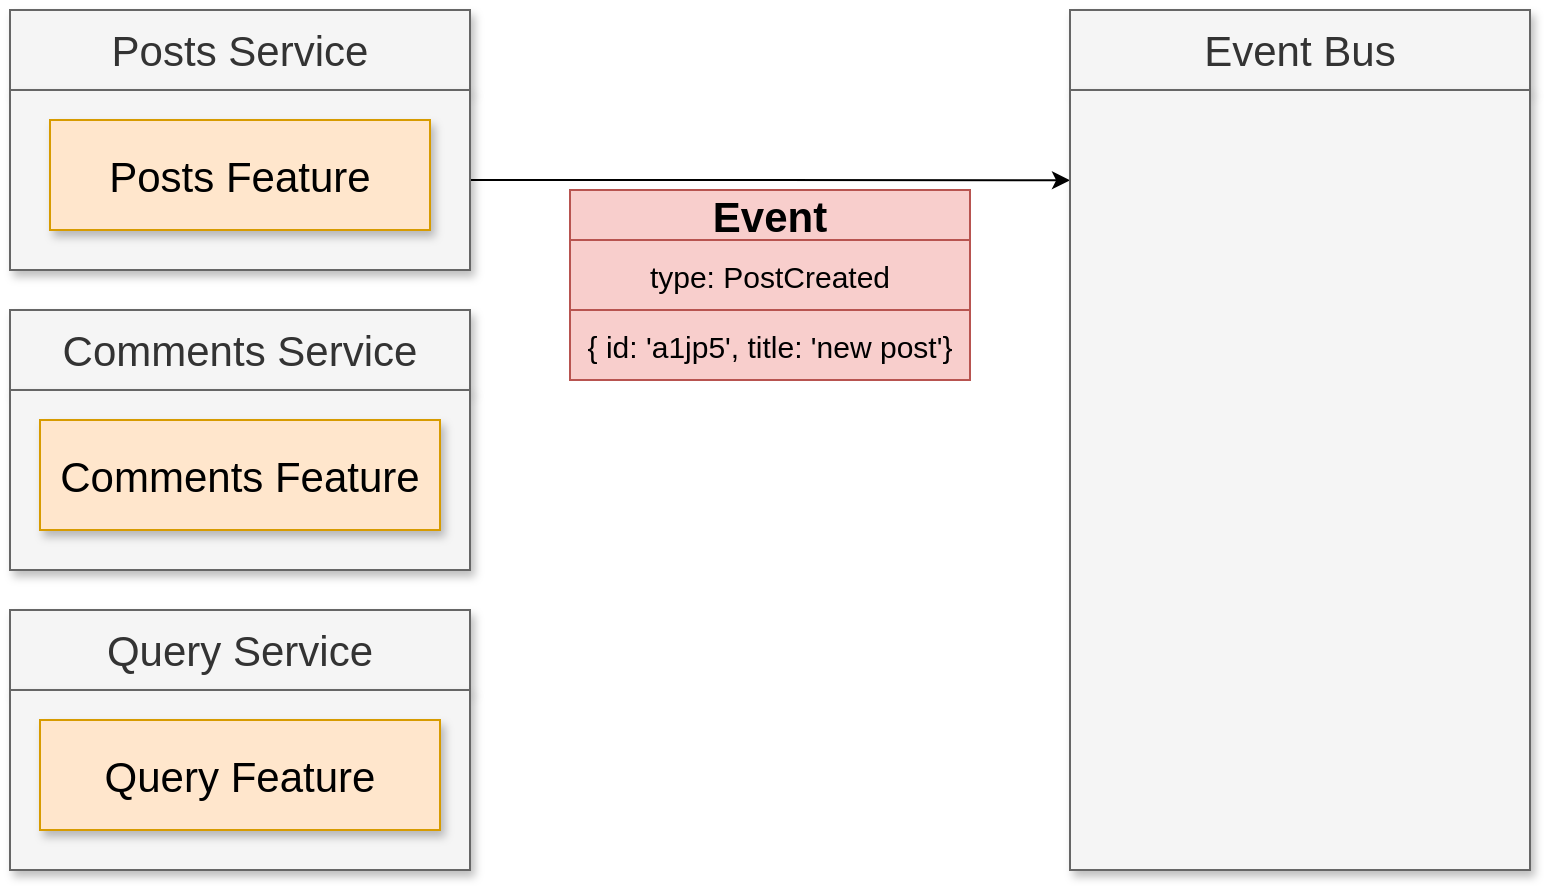 <mxfile version="12.8.8" type="github" pages="7">
  <diagram id="Exqp0YedXQySDimMVRkW" name="01 - bus">
    <mxGraphModel dx="884" dy="435" grid="1" gridSize="10" guides="1" tooltips="1" connect="1" arrows="1" fold="1" page="1" pageScale="1" pageWidth="1920" pageHeight="1200" math="0" shadow="0">
      <root>
        <mxCell id="0" />
        <mxCell id="1" parent="0" />
        <mxCell id="acZy5QHNFKeMpnjxh3l6-1" value="Posts Service" style="rounded=0;whiteSpace=wrap;html=1;shadow=1;fontSize=21;align=center;fillColor=#f5f5f5;strokeColor=#666666;fontColor=#333333;fontStyle=0" parent="1" vertex="1">
          <mxGeometry x="630" y="180" width="230" height="40" as="geometry" />
        </mxCell>
        <mxCell id="acZy5QHNFKeMpnjxh3l6-20" style="edgeStyle=orthogonalEdgeStyle;rounded=0;orthogonalLoop=1;jettySize=auto;html=1;exitX=1;exitY=0.5;exitDx=0;exitDy=0;" parent="1" source="acZy5QHNFKeMpnjxh3l6-3" edge="1">
          <mxGeometry relative="1" as="geometry">
            <mxPoint x="1160" y="265.172" as="targetPoint" />
          </mxGeometry>
        </mxCell>
        <mxCell id="acZy5QHNFKeMpnjxh3l6-3" value="" style="rounded=0;whiteSpace=wrap;html=1;shadow=1;fontSize=17;align=left;fillColor=#f5f5f5;strokeColor=#666666;fontColor=#333333;fontStyle=0" parent="1" vertex="1">
          <mxGeometry x="630" y="220" width="230" height="90" as="geometry" />
        </mxCell>
        <mxCell id="acZy5QHNFKeMpnjxh3l6-4" value="Posts Feature" style="whiteSpace=wrap;html=1;rounded=0;shadow=1;fontSize=21;align=center;fillColor=#ffe6cc;strokeColor=#d79b00;fontStyle=0" parent="1" vertex="1">
          <mxGeometry x="650" y="235" width="190" height="55" as="geometry" />
        </mxCell>
        <mxCell id="acZy5QHNFKeMpnjxh3l6-5" value="Comments Service" style="rounded=0;whiteSpace=wrap;html=1;shadow=1;fontSize=21;align=center;fillColor=#f5f5f5;strokeColor=#666666;fontColor=#333333;fontStyle=0" parent="1" vertex="1">
          <mxGeometry x="630" y="330" width="230" height="40" as="geometry" />
        </mxCell>
        <mxCell id="acZy5QHNFKeMpnjxh3l6-6" value="" style="rounded=0;whiteSpace=wrap;html=1;shadow=1;fontSize=17;align=left;fillColor=#f5f5f5;strokeColor=#666666;fontColor=#333333;fontStyle=0" parent="1" vertex="1">
          <mxGeometry x="630" y="370" width="230" height="90" as="geometry" />
        </mxCell>
        <mxCell id="acZy5QHNFKeMpnjxh3l6-7" value="Comments Feature" style="whiteSpace=wrap;html=1;rounded=0;shadow=1;fontSize=21;align=center;fillColor=#ffe6cc;strokeColor=#d79b00;fontStyle=0" parent="1" vertex="1">
          <mxGeometry x="645" y="385" width="200" height="55" as="geometry" />
        </mxCell>
        <mxCell id="acZy5QHNFKeMpnjxh3l6-8" value="Query Service" style="rounded=0;whiteSpace=wrap;html=1;shadow=1;fontSize=21;align=center;fillColor=#f5f5f5;strokeColor=#666666;fontColor=#333333;fontStyle=0" parent="1" vertex="1">
          <mxGeometry x="630" y="480" width="230" height="40" as="geometry" />
        </mxCell>
        <mxCell id="acZy5QHNFKeMpnjxh3l6-9" value="" style="rounded=0;whiteSpace=wrap;html=1;shadow=1;fontSize=17;align=left;fillColor=#f5f5f5;strokeColor=#666666;fontColor=#333333;fontStyle=0" parent="1" vertex="1">
          <mxGeometry x="630" y="520" width="230" height="90" as="geometry" />
        </mxCell>
        <mxCell id="acZy5QHNFKeMpnjxh3l6-10" value="Query Feature" style="whiteSpace=wrap;html=1;rounded=0;shadow=1;fontSize=21;align=center;fillColor=#ffe6cc;strokeColor=#d79b00;fontStyle=0" parent="1" vertex="1">
          <mxGeometry x="645" y="535" width="200" height="55" as="geometry" />
        </mxCell>
        <mxCell id="acZy5QHNFKeMpnjxh3l6-11" value="Event Bus" style="rounded=0;whiteSpace=wrap;html=1;shadow=1;fontSize=21;align=center;fillColor=#f5f5f5;strokeColor=#666666;fontColor=#333333;fontStyle=0" parent="1" vertex="1">
          <mxGeometry x="1160" y="180" width="230" height="40" as="geometry" />
        </mxCell>
        <mxCell id="acZy5QHNFKeMpnjxh3l6-12" value="" style="rounded=0;whiteSpace=wrap;html=1;shadow=1;fontSize=17;align=left;fillColor=#f5f5f5;strokeColor=#666666;fontColor=#333333;" parent="1" vertex="1">
          <mxGeometry x="1160" y="220" width="230" height="390" as="geometry" />
        </mxCell>
        <mxCell id="acZy5QHNFKeMpnjxh3l6-15" value="" style="group" parent="1" vertex="1" connectable="0">
          <mxGeometry x="890" y="320" width="280" height="115" as="geometry" />
        </mxCell>
        <mxCell id="acZy5QHNFKeMpnjxh3l6-16" value="" style="group" parent="1" vertex="1" connectable="0">
          <mxGeometry x="910" y="270" width="200" height="95" as="geometry" />
        </mxCell>
        <mxCell id="acZy5QHNFKeMpnjxh3l6-17" value="&lt;font style=&quot;font-size: 15px;&quot;&gt;{ id: &#39;a1jp5&#39;, title: &#39;new post&#39;}&lt;/font&gt;" style="rounded=0;whiteSpace=wrap;html=1;shadow=0;fontSize=15;fillColor=#f8cecc;strokeColor=#b85450;" parent="acZy5QHNFKeMpnjxh3l6-16" vertex="1">
          <mxGeometry y="60" width="200" height="35" as="geometry" />
        </mxCell>
        <mxCell id="acZy5QHNFKeMpnjxh3l6-18" value="&lt;b&gt;Event&lt;/b&gt;" style="rounded=0;whiteSpace=wrap;html=1;shadow=0;fontSize=21;fillColor=#f8cecc;strokeColor=#b85450;" parent="acZy5QHNFKeMpnjxh3l6-16" vertex="1">
          <mxGeometry width="200" height="25" as="geometry" />
        </mxCell>
        <mxCell id="acZy5QHNFKeMpnjxh3l6-19" value="&lt;span style=&quot;font-size: 15px;&quot;&gt;type: PostCreated&lt;/span&gt;" style="rounded=0;whiteSpace=wrap;html=1;shadow=0;fontSize=15;fillColor=#f8cecc;strokeColor=#b85450;fontStyle=0" parent="acZy5QHNFKeMpnjxh3l6-16" vertex="1">
          <mxGeometry y="25" width="200" height="35" as="geometry" />
        </mxCell>
      </root>
    </mxGraphModel>
  </diagram>
  <diagram id="UwSMTIzfIvUi7WuEi2gy" name="02 - bus">
    <mxGraphModel dx="858" dy="422" grid="1" gridSize="10" guides="1" tooltips="1" connect="1" arrows="1" fold="1" page="1" pageScale="1" pageWidth="1920" pageHeight="1200" math="0" shadow="0">
      <root>
        <mxCell id="191GIR507CpU5c7DXkVK-0" />
        <mxCell id="191GIR507CpU5c7DXkVK-1" parent="191GIR507CpU5c7DXkVK-0" />
        <mxCell id="191GIR507CpU5c7DXkVK-3" value="Event Bus" style="text;html=1;strokeColor=none;fillColor=none;align=center;verticalAlign=middle;whiteSpace=wrap;rounded=0;fontStyle=1;fontSize=24;" parent="191GIR507CpU5c7DXkVK-1" vertex="1">
          <mxGeometry x="710" y="180" width="180" height="20" as="geometry" />
        </mxCell>
        <mxCell id="191GIR507CpU5c7DXkVK-4" value="Many different implementations. RabbitMQ, Kafka, NATS..." style="rounded=0;whiteSpace=wrap;html=1;fontSize=18;" parent="191GIR507CpU5c7DXkVK-1" vertex="1">
          <mxGeometry x="482.5" y="210" width="635" height="50" as="geometry" />
        </mxCell>
        <mxCell id="191GIR507CpU5c7DXkVK-6" value="Receives events, publishes them to listeners" style="rounded=0;whiteSpace=wrap;html=1;fontSize=18;" parent="191GIR507CpU5c7DXkVK-1" vertex="1">
          <mxGeometry x="482.5" y="278" width="635" height="50" as="geometry" />
        </mxCell>
        <mxCell id="191GIR507CpU5c7DXkVK-7" value="Many different subtle features that make async communication way easier or way harder" style="rounded=0;whiteSpace=wrap;html=1;fontSize=18;" parent="191GIR507CpU5c7DXkVK-1" vertex="1">
          <mxGeometry x="482.5" y="345" width="635" height="50" as="geometry" />
        </mxCell>
        <mxCell id="191GIR507CpU5c7DXkVK-8" value="We are going to build our own event bus using Express. It will not implement the vast majority of features a normal bus has." style="rounded=0;whiteSpace=wrap;html=1;fontSize=18;" parent="191GIR507CpU5c7DXkVK-1" vertex="1">
          <mxGeometry x="482.5" y="413" width="635" height="50" as="geometry" />
        </mxCell>
        <mxCell id="063qw9ZxwCHUtHH4w7WC-0" value="Yes, for our next app we will use a production grade, open source event bus" style="rounded=0;whiteSpace=wrap;html=1;fontSize=18;" parent="191GIR507CpU5c7DXkVK-1" vertex="1">
          <mxGeometry x="482.5" y="480" width="635" height="50" as="geometry" />
        </mxCell>
      </root>
    </mxGraphModel>
  </diagram>
  <diagram id="fNM1GS4TpF_Hm7-6x2e6" name="03 - bus">
    <mxGraphModel dx="1073" dy="528" grid="1" gridSize="10" guides="1" tooltips="1" connect="1" arrows="1" fold="1" page="1" pageScale="1" pageWidth="1920" pageHeight="1200" math="0" shadow="0">
      <root>
        <mxCell id="FVuTvPvLPiX6t73eYJf--0" />
        <mxCell id="FVuTvPvLPiX6t73eYJf--1" parent="FVuTvPvLPiX6t73eYJf--0" />
        <mxCell id="aoGmIFXM3mckzC-ICRpF-8" style="edgeStyle=orthogonalEdgeStyle;rounded=0;orthogonalLoop=1;jettySize=auto;html=1;exitX=1;exitY=0.5;exitDx=0;exitDy=0;entryX=0;entryY=0.5;entryDx=0;entryDy=0;" edge="1" parent="FVuTvPvLPiX6t73eYJf--1" source="2ZTW7omi6dBp9okDgVU0-0" target="2ZTW7omi6dBp9okDgVU0-17">
          <mxGeometry relative="1" as="geometry" />
        </mxCell>
        <mxCell id="2ZTW7omi6dBp9okDgVU0-0" value="Posts Service" style="rounded=0;whiteSpace=wrap;html=1;shadow=1;fontSize=21;align=center;fillColor=#f5f5f5;strokeColor=#666666;fontColor=#333333;fontStyle=0" parent="FVuTvPvLPiX6t73eYJf--1" vertex="1">
          <mxGeometry x="630" y="180" width="230" height="40" as="geometry" />
        </mxCell>
        <mxCell id="2ZTW7omi6dBp9okDgVU0-2" value="" style="rounded=0;whiteSpace=wrap;html=1;shadow=1;fontSize=17;align=left;fillColor=#f5f5f5;strokeColor=#666666;fontColor=#333333;fontStyle=0" parent="FVuTvPvLPiX6t73eYJf--1" vertex="1">
          <mxGeometry x="630" y="220" width="230" height="90" as="geometry" />
        </mxCell>
        <mxCell id="2ZTW7omi6dBp9okDgVU0-3" value="POST /events&amp;nbsp;&amp;nbsp;" style="whiteSpace=wrap;html=1;rounded=0;shadow=1;fontSize=21;align=right;fillColor=#dae8fc;strokeColor=#6c8ebf;fontStyle=0" parent="FVuTvPvLPiX6t73eYJf--1" vertex="1">
          <mxGeometry x="700" y="237.5" width="160" height="55" as="geometry" />
        </mxCell>
        <mxCell id="2ZTW7omi6dBp9okDgVU0-4" value="Comments Service" style="rounded=0;whiteSpace=wrap;html=1;shadow=1;fontSize=21;align=center;fillColor=#f5f5f5;strokeColor=#666666;fontColor=#333333;fontStyle=0" parent="FVuTvPvLPiX6t73eYJf--1" vertex="1">
          <mxGeometry x="630" y="330" width="230" height="40" as="geometry" />
        </mxCell>
        <mxCell id="2ZTW7omi6dBp9okDgVU0-5" value="" style="rounded=0;whiteSpace=wrap;html=1;shadow=1;fontSize=17;align=left;fillColor=#f5f5f5;strokeColor=#666666;fontColor=#333333;fontStyle=0" parent="FVuTvPvLPiX6t73eYJf--1" vertex="1">
          <mxGeometry x="630" y="370" width="230" height="90" as="geometry" />
        </mxCell>
        <mxCell id="2ZTW7omi6dBp9okDgVU0-6" value="POST /events&amp;nbsp;&amp;nbsp;" style="whiteSpace=wrap;html=1;rounded=0;shadow=1;fontSize=21;align=right;fillColor=#dae8fc;strokeColor=#6c8ebf;fontStyle=0" parent="FVuTvPvLPiX6t73eYJf--1" vertex="1">
          <mxGeometry x="700" y="387.5" width="160" height="55" as="geometry" />
        </mxCell>
        <mxCell id="2ZTW7omi6dBp9okDgVU0-7" value="Query Service" style="rounded=0;whiteSpace=wrap;html=1;shadow=1;fontSize=21;align=center;fillColor=#f5f5f5;strokeColor=#666666;fontColor=#333333;fontStyle=0" parent="FVuTvPvLPiX6t73eYJf--1" vertex="1">
          <mxGeometry x="630" y="480" width="230" height="40" as="geometry" />
        </mxCell>
        <mxCell id="2ZTW7omi6dBp9okDgVU0-8" value="" style="rounded=0;whiteSpace=wrap;html=1;shadow=1;fontSize=17;align=left;fillColor=#f5f5f5;strokeColor=#666666;fontColor=#333333;fontStyle=0" parent="FVuTvPvLPiX6t73eYJf--1" vertex="1">
          <mxGeometry x="630" y="520" width="230" height="90" as="geometry" />
        </mxCell>
        <mxCell id="2ZTW7omi6dBp9okDgVU0-9" value="POST /events&amp;nbsp;&amp;nbsp;" style="whiteSpace=wrap;html=1;rounded=0;shadow=1;fontSize=21;align=right;fillColor=#dae8fc;strokeColor=#6c8ebf;fontStyle=0" parent="FVuTvPvLPiX6t73eYJf--1" vertex="1">
          <mxGeometry x="700" y="537.5" width="160" height="55" as="geometry" />
        </mxCell>
        <mxCell id="2ZTW7omi6dBp9okDgVU0-10" value="Event Bus" style="rounded=0;whiteSpace=wrap;html=1;shadow=1;fontSize=21;align=center;fillColor=#f5f5f5;strokeColor=#666666;fontColor=#333333;fontStyle=0" parent="FVuTvPvLPiX6t73eYJf--1" vertex="1">
          <mxGeometry x="1160" y="180" width="280" height="40" as="geometry" />
        </mxCell>
        <mxCell id="2ZTW7omi6dBp9okDgVU0-11" value="" style="rounded=0;whiteSpace=wrap;html=1;shadow=1;fontSize=17;align=left;fillColor=#f5f5f5;strokeColor=#666666;fontColor=#333333;" parent="FVuTvPvLPiX6t73eYJf--1" vertex="1">
          <mxGeometry x="1160" y="220" width="280" height="390" as="geometry" />
        </mxCell>
        <mxCell id="2ZTW7omi6dBp9okDgVU0-12" value="" style="group" parent="FVuTvPvLPiX6t73eYJf--1" vertex="1" connectable="0">
          <mxGeometry x="890" y="320" width="280" height="115" as="geometry" />
        </mxCell>
        <mxCell id="dm_30bVJ3tpsDemrJir1-1" style="edgeStyle=orthogonalEdgeStyle;rounded=0;orthogonalLoop=1;jettySize=auto;html=1;exitX=0.5;exitY=1;exitDx=0;exitDy=0;entryX=0.5;entryY=0;entryDx=0;entryDy=0;fontSize=16;" parent="FVuTvPvLPiX6t73eYJf--1" source="2ZTW7omi6dBp9okDgVU0-17" target="2ZTW7omi6dBp9okDgVU0-18" edge="1">
          <mxGeometry relative="1" as="geometry" />
        </mxCell>
        <mxCell id="2ZTW7omi6dBp9okDgVU0-17" value="POST /events&amp;nbsp;&amp;nbsp;" style="whiteSpace=wrap;html=1;rounded=0;shadow=1;fontSize=21;align=center;fillColor=#dae8fc;strokeColor=#6c8ebf;fontStyle=0" parent="FVuTvPvLPiX6t73eYJf--1" vertex="1">
          <mxGeometry x="1160" y="240" width="160" height="55" as="geometry" />
        </mxCell>
        <mxCell id="2ZTW7omi6dBp9okDgVU0-18" value="POST to localhost:&lt;b&gt;4000&lt;/b&gt;/events" style="whiteSpace=wrap;html=1;rounded=0;shadow=1;fontSize=16;align=center;fillColor=#dae8fc;strokeColor=#6c8ebf;fontStyle=0" parent="FVuTvPvLPiX6t73eYJf--1" vertex="1">
          <mxGeometry x="1180" y="350" width="250" height="35" as="geometry" />
        </mxCell>
        <mxCell id="Db_GoOtARKBDPftA3K4Y-0" value="POST to localhost:&lt;b&gt;4001&lt;/b&gt;/events" style="whiteSpace=wrap;html=1;rounded=0;shadow=1;fontSize=16;align=center;fillColor=#dae8fc;strokeColor=#6c8ebf;fontStyle=0" parent="FVuTvPvLPiX6t73eYJf--1" vertex="1">
          <mxGeometry x="1180" y="385" width="250" height="35" as="geometry" />
        </mxCell>
        <mxCell id="Db_GoOtARKBDPftA3K4Y-1" value="POST to localhost:&lt;b&gt;4002&lt;/b&gt;/events" style="whiteSpace=wrap;html=1;rounded=0;shadow=1;fontSize=16;align=center;fillColor=#dae8fc;strokeColor=#6c8ebf;fontStyle=0" parent="FVuTvPvLPiX6t73eYJf--1" vertex="1">
          <mxGeometry x="1180" y="420" width="251" height="35" as="geometry" />
        </mxCell>
        <mxCell id="Db_GoOtARKBDPftA3K4Y-2" value="" style="group" parent="FVuTvPvLPiX6t73eYJf--1" vertex="1" connectable="0">
          <mxGeometry x="940" y="558" width="200" height="95" as="geometry" />
        </mxCell>
        <mxCell id="2ZTW7omi6dBp9okDgVU0-13" value="" style="group" parent="Db_GoOtARKBDPftA3K4Y-2" vertex="1" connectable="0">
          <mxGeometry width="200" height="95" as="geometry" />
        </mxCell>
        <mxCell id="2ZTW7omi6dBp9okDgVU0-14" value="&lt;font style=&quot;font-size: 15px&quot;&gt;{ id: &#39;a1jp5&#39;, content: &#39;comment&#39;, postId: &#39;j5i2p}&lt;/font&gt;" style="rounded=0;whiteSpace=wrap;html=1;shadow=0;fontSize=15;fillColor=#f8cecc;strokeColor=#b85450;" parent="2ZTW7omi6dBp9okDgVU0-13" vertex="1">
          <mxGeometry y="60" width="200" height="35" as="geometry" />
        </mxCell>
        <mxCell id="2ZTW7omi6dBp9okDgVU0-15" value="&lt;b&gt;Event&lt;/b&gt;" style="rounded=0;whiteSpace=wrap;html=1;shadow=0;fontSize=21;fillColor=#f8cecc;strokeColor=#b85450;" parent="2ZTW7omi6dBp9okDgVU0-13" vertex="1">
          <mxGeometry width="200" height="25" as="geometry" />
        </mxCell>
        <mxCell id="2ZTW7omi6dBp9okDgVU0-16" value="&lt;span style=&quot;font-size: 15px&quot;&gt;type: CommentCreated&lt;/span&gt;" style="rounded=0;whiteSpace=wrap;html=1;shadow=0;fontSize=15;fillColor=#f8cecc;strokeColor=#b85450;fontStyle=0" parent="2ZTW7omi6dBp9okDgVU0-13" vertex="1">
          <mxGeometry y="25" width="200" height="35" as="geometry" />
        </mxCell>
        <mxCell id="E2f2-MuZJaCeWxZeTBtm-0" value="" style="group" vertex="1" connectable="0" parent="FVuTvPvLPiX6t73eYJf--1">
          <mxGeometry x="940" y="440" width="200" height="95" as="geometry" />
        </mxCell>
        <mxCell id="E2f2-MuZJaCeWxZeTBtm-1" value="" style="group" vertex="1" connectable="0" parent="E2f2-MuZJaCeWxZeTBtm-0">
          <mxGeometry width="200" height="95" as="geometry" />
        </mxCell>
        <mxCell id="E2f2-MuZJaCeWxZeTBtm-2" value="&lt;font style=&quot;font-size: 15px&quot;&gt;{ id: &#39;a1jp5&#39;, content: &#39;comment&#39;, postId: &#39;j5i2p}&lt;/font&gt;" style="rounded=0;whiteSpace=wrap;html=1;shadow=0;fontSize=15;fillColor=#f8cecc;strokeColor=#b85450;" vertex="1" parent="E2f2-MuZJaCeWxZeTBtm-1">
          <mxGeometry y="60" width="200" height="35" as="geometry" />
        </mxCell>
        <mxCell id="E2f2-MuZJaCeWxZeTBtm-3" value="&lt;b&gt;Event&lt;/b&gt;" style="rounded=0;whiteSpace=wrap;html=1;shadow=0;fontSize=21;fillColor=#f8cecc;strokeColor=#b85450;" vertex="1" parent="E2f2-MuZJaCeWxZeTBtm-1">
          <mxGeometry width="200" height="25" as="geometry" />
        </mxCell>
        <mxCell id="E2f2-MuZJaCeWxZeTBtm-4" value="&lt;span style=&quot;font-size: 15px&quot;&gt;type: PostCreated&lt;/span&gt;" style="rounded=0;whiteSpace=wrap;html=1;shadow=0;fontSize=15;fillColor=#f8cecc;strokeColor=#b85450;fontStyle=0" vertex="1" parent="E2f2-MuZJaCeWxZeTBtm-1">
          <mxGeometry y="25" width="200" height="35" as="geometry" />
        </mxCell>
        <mxCell id="E2f2-MuZJaCeWxZeTBtm-5" style="edgeStyle=orthogonalEdgeStyle;rounded=0;orthogonalLoop=1;jettySize=auto;html=1;exitX=0;exitY=0.5;exitDx=0;exitDy=0;entryX=1;entryY=0.5;entryDx=0;entryDy=0;" edge="1" parent="FVuTvPvLPiX6t73eYJf--1" source="E2f2-MuZJaCeWxZeTBtm-4" target="2ZTW7omi6dBp9okDgVU0-9">
          <mxGeometry relative="1" as="geometry" />
        </mxCell>
        <mxCell id="E2f2-MuZJaCeWxZeTBtm-6" style="edgeStyle=orthogonalEdgeStyle;rounded=0;orthogonalLoop=1;jettySize=auto;html=1;exitX=0;exitY=0.5;exitDx=0;exitDy=0;" edge="1" parent="FVuTvPvLPiX6t73eYJf--1" source="2ZTW7omi6dBp9okDgVU0-16" target="2ZTW7omi6dBp9okDgVU0-9">
          <mxGeometry relative="1" as="geometry" />
        </mxCell>
      </root>
    </mxGraphModel>
  </diagram>
  <diagram id="72ukSxIIG0_9NubZBaEr" name="04 - qs">
    <mxGraphModel dx="910" dy="448" grid="1" gridSize="10" guides="1" tooltips="1" connect="1" arrows="1" fold="1" page="1" pageScale="1" pageWidth="1920" pageHeight="1200" math="0" shadow="0">
      <root>
        <mxCell id="sxn-GkZuYcTiqBQ3qFIA-0" />
        <mxCell id="sxn-GkZuYcTiqBQ3qFIA-1" parent="sxn-GkZuYcTiqBQ3qFIA-0" />
        <mxCell id="jdGG5tblu-pvfTCmuNZJ-0" value="Query Service" style="rounded=0;whiteSpace=wrap;html=1;shadow=1;fontSize=21;align=center;fillColor=#f5f5f5;strokeColor=#666666;fontColor=#333333;fontStyle=0" vertex="1" parent="sxn-GkZuYcTiqBQ3qFIA-1">
          <mxGeometry x="530" y="270" width="340" height="40" as="geometry" />
        </mxCell>
        <mxCell id="jdGG5tblu-pvfTCmuNZJ-1" value="" style="rounded=0;whiteSpace=wrap;html=1;shadow=1;fontSize=17;align=left;fillColor=#f5f5f5;strokeColor=#666666;fontColor=#333333;fontStyle=0" vertex="1" parent="sxn-GkZuYcTiqBQ3qFIA-1">
          <mxGeometry x="530" y="310" width="340" height="90" as="geometry" />
        </mxCell>
        <mxCell id="jdGG5tblu-pvfTCmuNZJ-2" value="POST /events&amp;nbsp;&amp;nbsp;" style="whiteSpace=wrap;html=1;rounded=0;shadow=1;fontSize=21;align=right;fillColor=#dae8fc;strokeColor=#6c8ebf;fontStyle=0" vertex="1" parent="sxn-GkZuYcTiqBQ3qFIA-1">
          <mxGeometry x="710" y="327.5" width="160" height="55" as="geometry" />
        </mxCell>
        <mxCell id="jdGG5tblu-pvfTCmuNZJ-3" value="" style="group" vertex="1" connectable="0" parent="sxn-GkZuYcTiqBQ3qFIA-1">
          <mxGeometry x="950" y="378" width="200" height="95" as="geometry" />
        </mxCell>
        <mxCell id="jdGG5tblu-pvfTCmuNZJ-4" value="" style="group" vertex="1" connectable="0" parent="jdGG5tblu-pvfTCmuNZJ-3">
          <mxGeometry width="200" height="95" as="geometry" />
        </mxCell>
        <mxCell id="jdGG5tblu-pvfTCmuNZJ-5" value="&lt;font style=&quot;font-size: 15px&quot;&gt;{ id: &#39;a1jp5&#39;, content: &#39;comment&#39;, postId: &#39;j5i2p}&lt;/font&gt;" style="rounded=0;whiteSpace=wrap;html=1;shadow=0;fontSize=15;fillColor=#f8cecc;strokeColor=#b85450;" vertex="1" parent="jdGG5tblu-pvfTCmuNZJ-4">
          <mxGeometry y="60" width="200" height="35" as="geometry" />
        </mxCell>
        <mxCell id="jdGG5tblu-pvfTCmuNZJ-6" value="&lt;b&gt;Event&lt;/b&gt;" style="rounded=0;whiteSpace=wrap;html=1;shadow=0;fontSize=21;fillColor=#f8cecc;strokeColor=#b85450;" vertex="1" parent="jdGG5tblu-pvfTCmuNZJ-4">
          <mxGeometry width="200" height="25" as="geometry" />
        </mxCell>
        <mxCell id="jdGG5tblu-pvfTCmuNZJ-7" value="&lt;span style=&quot;font-size: 15px&quot;&gt;type: CommentCreated&lt;/span&gt;" style="rounded=0;whiteSpace=wrap;html=1;shadow=0;fontSize=15;fillColor=#f8cecc;strokeColor=#b85450;fontStyle=0" vertex="1" parent="jdGG5tblu-pvfTCmuNZJ-4">
          <mxGeometry y="25" width="200" height="35" as="geometry" />
        </mxCell>
        <mxCell id="jdGG5tblu-pvfTCmuNZJ-8" value="" style="group" vertex="1" connectable="0" parent="sxn-GkZuYcTiqBQ3qFIA-1">
          <mxGeometry x="950" y="260" width="200" height="95" as="geometry" />
        </mxCell>
        <mxCell id="jdGG5tblu-pvfTCmuNZJ-9" value="" style="group" vertex="1" connectable="0" parent="jdGG5tblu-pvfTCmuNZJ-8">
          <mxGeometry width="200" height="95" as="geometry" />
        </mxCell>
        <mxCell id="jdGG5tblu-pvfTCmuNZJ-10" value="&lt;font style=&quot;font-size: 15px&quot;&gt;{ id: &#39;a1jp5&#39;, content: &#39;comment&#39;, postId: &#39;j5i2p}&lt;/font&gt;" style="rounded=0;whiteSpace=wrap;html=1;shadow=0;fontSize=15;fillColor=#f8cecc;strokeColor=#b85450;" vertex="1" parent="jdGG5tblu-pvfTCmuNZJ-9">
          <mxGeometry y="60" width="200" height="35" as="geometry" />
        </mxCell>
        <mxCell id="jdGG5tblu-pvfTCmuNZJ-11" value="&lt;b&gt;Event&lt;/b&gt;" style="rounded=0;whiteSpace=wrap;html=1;shadow=0;fontSize=21;fillColor=#f8cecc;strokeColor=#b85450;" vertex="1" parent="jdGG5tblu-pvfTCmuNZJ-9">
          <mxGeometry width="200" height="25" as="geometry" />
        </mxCell>
        <mxCell id="jdGG5tblu-pvfTCmuNZJ-12" value="&lt;span style=&quot;font-size: 15px&quot;&gt;type: PostCreated&lt;/span&gt;" style="rounded=0;whiteSpace=wrap;html=1;shadow=0;fontSize=15;fillColor=#f8cecc;strokeColor=#b85450;fontStyle=0" vertex="1" parent="jdGG5tblu-pvfTCmuNZJ-9">
          <mxGeometry y="25" width="200" height="35" as="geometry" />
        </mxCell>
        <mxCell id="jdGG5tblu-pvfTCmuNZJ-13" style="edgeStyle=orthogonalEdgeStyle;rounded=0;orthogonalLoop=1;jettySize=auto;html=1;exitX=0;exitY=0.5;exitDx=0;exitDy=0;entryX=1;entryY=0.5;entryDx=0;entryDy=0;" edge="1" parent="sxn-GkZuYcTiqBQ3qFIA-1" source="jdGG5tblu-pvfTCmuNZJ-12" target="jdGG5tblu-pvfTCmuNZJ-2">
          <mxGeometry relative="1" as="geometry" />
        </mxCell>
        <mxCell id="jdGG5tblu-pvfTCmuNZJ-15" style="edgeStyle=orthogonalEdgeStyle;rounded=0;orthogonalLoop=1;jettySize=auto;html=1;exitX=0;exitY=0.5;exitDx=0;exitDy=0;entryX=1;entryY=0.5;entryDx=0;entryDy=0;" edge="1" parent="sxn-GkZuYcTiqBQ3qFIA-1" source="jdGG5tblu-pvfTCmuNZJ-7" target="jdGG5tblu-pvfTCmuNZJ-2">
          <mxGeometry relative="1" as="geometry" />
        </mxCell>
        <mxCell id="jdGG5tblu-pvfTCmuNZJ-17" style="edgeStyle=orthogonalEdgeStyle;rounded=0;orthogonalLoop=1;jettySize=auto;html=1;exitX=0;exitY=0.5;exitDx=0;exitDy=0;" edge="1" parent="sxn-GkZuYcTiqBQ3qFIA-1" source="jdGG5tblu-pvfTCmuNZJ-16">
          <mxGeometry relative="1" as="geometry">
            <mxPoint x="470" y="355" as="targetPoint" />
          </mxGeometry>
        </mxCell>
        <mxCell id="jdGG5tblu-pvfTCmuNZJ-16" value="&amp;nbsp;GET /posts" style="whiteSpace=wrap;html=1;rounded=0;shadow=1;fontSize=21;align=left;fillColor=#dae8fc;strokeColor=#6c8ebf;fontStyle=0" vertex="1" parent="sxn-GkZuYcTiqBQ3qFIA-1">
          <mxGeometry x="530" y="327.5" width="140" height="55" as="geometry" />
        </mxCell>
        <mxCell id="jdGG5tblu-pvfTCmuNZJ-18" value="Provide full listing of posts + comments" style="text;html=1;strokeColor=none;fillColor=none;align=right;verticalAlign=middle;whiteSpace=wrap;rounded=0;fontSize=16;" vertex="1" parent="sxn-GkZuYcTiqBQ3qFIA-1">
          <mxGeometry x="320" y="345" width="150" height="20" as="geometry" />
        </mxCell>
      </root>
    </mxGraphModel>
  </diagram>
  <diagram id="0saXh1r5xacotS7SeXNC" name="05 - data">
    <mxGraphModel dx="884" dy="435" grid="1" gridSize="10" guides="1" tooltips="1" connect="1" arrows="1" fold="1" page="1" pageScale="1" pageWidth="1920" pageHeight="1200" math="0" shadow="0">
      <root>
        <mxCell id="pRLenAkGF26rCZpuFmwE-0" />
        <mxCell id="pRLenAkGF26rCZpuFmwE-1" parent="pRLenAkGF26rCZpuFmwE-0" />
        <mxCell id="BRlwxRCq7XomtrrtSQj_-0" value="Posts Service" style="rounded=0;whiteSpace=wrap;html=1;shadow=1;fontSize=21;align=center;fillColor=#f5f5f5;strokeColor=#666666;fontColor=#333333;fontStyle=0" vertex="1" parent="pRLenAkGF26rCZpuFmwE-1">
          <mxGeometry x="810" y="170" width="230" height="40" as="geometry" />
        </mxCell>
        <mxCell id="BRlwxRCq7XomtrrtSQj_-1" value="" style="rounded=0;whiteSpace=wrap;html=1;shadow=1;fontSize=17;align=left;fillColor=#f5f5f5;strokeColor=#666666;fontColor=#333333;fontStyle=0" vertex="1" parent="pRLenAkGF26rCZpuFmwE-1">
          <mxGeometry x="810" y="210" width="230" height="90" as="geometry" />
        </mxCell>
        <mxCell id="BRlwxRCq7XomtrrtSQj_-2" value="GET /posts" style="whiteSpace=wrap;html=1;rounded=0;shadow=1;fontSize=21;align=center;fillColor=#dae8fc;strokeColor=#6c8ebf;fontStyle=0" vertex="1" parent="pRLenAkGF26rCZpuFmwE-1">
          <mxGeometry x="810" y="227.5" width="160" height="55" as="geometry" />
        </mxCell>
        <mxCell id="BRlwxRCq7XomtrrtSQj_-3" value="Comments Service" style="rounded=0;whiteSpace=wrap;html=1;shadow=1;fontSize=21;align=center;fillColor=#f5f5f5;strokeColor=#666666;fontColor=#333333;fontStyle=0" vertex="1" parent="pRLenAkGF26rCZpuFmwE-1">
          <mxGeometry x="810" y="320" width="230" height="40" as="geometry" />
        </mxCell>
        <mxCell id="BRlwxRCq7XomtrrtSQj_-4" value="" style="rounded=0;whiteSpace=wrap;html=1;shadow=1;fontSize=17;align=left;fillColor=#f5f5f5;strokeColor=#666666;fontColor=#333333;fontStyle=0" vertex="1" parent="pRLenAkGF26rCZpuFmwE-1">
          <mxGeometry x="810" y="360" width="230" height="90" as="geometry" />
        </mxCell>
        <mxCell id="BRlwxRCq7XomtrrtSQj_-5" value="GET /comments" style="whiteSpace=wrap;html=1;rounded=0;shadow=1;fontSize=21;align=center;fillColor=#dae8fc;strokeColor=#6c8ebf;fontStyle=0" vertex="1" parent="pRLenAkGF26rCZpuFmwE-1">
          <mxGeometry x="810" y="377.5" width="160" height="55" as="geometry" />
        </mxCell>
        <mxCell id="BRlwxRCq7XomtrrtSQj_-6" value="Query Service" style="rounded=0;whiteSpace=wrap;html=1;shadow=1;fontSize=21;align=center;fillColor=#f5f5f5;strokeColor=#666666;fontColor=#333333;fontStyle=0" vertex="1" parent="pRLenAkGF26rCZpuFmwE-1">
          <mxGeometry x="810" y="470" width="230" height="40" as="geometry" />
        </mxCell>
        <mxCell id="BRlwxRCq7XomtrrtSQj_-7" value="" style="rounded=0;whiteSpace=wrap;html=1;shadow=1;fontSize=17;align=left;fillColor=#f5f5f5;strokeColor=#666666;fontColor=#333333;fontStyle=0" vertex="1" parent="pRLenAkGF26rCZpuFmwE-1">
          <mxGeometry x="810" y="510" width="230" height="90" as="geometry" />
        </mxCell>
        <mxCell id="BRlwxRCq7XomtrrtSQj_-8" value="GET /posts" style="whiteSpace=wrap;html=1;rounded=0;shadow=1;fontSize=21;align=center;fillColor=#dae8fc;strokeColor=#6c8ebf;fontStyle=0" vertex="1" parent="pRLenAkGF26rCZpuFmwE-1">
          <mxGeometry x="810" y="527.5" width="160" height="55" as="geometry" />
        </mxCell>
        <mxCell id="BRlwxRCq7XomtrrtSQj_-9" value="React App" style="rounded=0;whiteSpace=wrap;html=1;shadow=1;fontSize=21;align=center;fillColor=#f5f5f5;strokeColor=#666666;fontColor=#333333;fontStyle=0" vertex="1" parent="pRLenAkGF26rCZpuFmwE-1">
          <mxGeometry x="350" y="320" width="230" height="40" as="geometry" />
        </mxCell>
        <mxCell id="BRlwxRCq7XomtrrtSQj_-22" style="edgeStyle=orthogonalEdgeStyle;rounded=0;orthogonalLoop=1;jettySize=auto;html=1;exitX=1;exitY=0.5;exitDx=0;exitDy=0;entryX=0;entryY=0.5;entryDx=0;entryDy=0;fontSize=16;" edge="1" parent="pRLenAkGF26rCZpuFmwE-1" source="BRlwxRCq7XomtrrtSQj_-10" target="BRlwxRCq7XomtrrtSQj_-8">
          <mxGeometry relative="1" as="geometry" />
        </mxCell>
        <mxCell id="BRlwxRCq7XomtrrtSQj_-10" value="" style="rounded=0;whiteSpace=wrap;html=1;shadow=1;fontSize=17;align=left;fillColor=#f5f5f5;strokeColor=#666666;fontColor=#333333;fontStyle=0" vertex="1" parent="pRLenAkGF26rCZpuFmwE-1">
          <mxGeometry x="350" y="360" width="230" height="90" as="geometry" />
        </mxCell>
        <mxCell id="BRlwxRCq7XomtrrtSQj_-12" value="Port 4000" style="rounded=0;whiteSpace=wrap;html=1;fontSize=16;align=center;fillColor=#f8cecc;strokeColor=#b85450;fontStyle=1" vertex="1" parent="pRLenAkGF26rCZpuFmwE-1">
          <mxGeometry x="1040" y="170" width="90" height="40" as="geometry" />
        </mxCell>
        <mxCell id="BRlwxRCq7XomtrrtSQj_-13" value="Port 4001" style="rounded=0;whiteSpace=wrap;html=1;fontSize=16;align=center;fillColor=#f8cecc;strokeColor=#b85450;fontStyle=1" vertex="1" parent="pRLenAkGF26rCZpuFmwE-1">
          <mxGeometry x="1040" y="320" width="90" height="40" as="geometry" />
        </mxCell>
        <mxCell id="BRlwxRCq7XomtrrtSQj_-14" value="Port 4002" style="rounded=0;whiteSpace=wrap;html=1;fontSize=16;align=center;fillColor=#f8cecc;strokeColor=#b85450;fontStyle=1" vertex="1" parent="pRLenAkGF26rCZpuFmwE-1">
          <mxGeometry x="1040" y="470" width="90" height="40" as="geometry" />
        </mxCell>
      </root>
    </mxGraphModel>
  </diagram>
  <diagram id="AAz-pWd8h2AiQk9J4IeY" name="06 - issues">
    <mxGraphModel dx="1036" dy="510" grid="1" gridSize="10" guides="1" tooltips="1" connect="1" arrows="1" fold="1" page="1" pageScale="1" pageWidth="1920" pageHeight="1200" math="0" shadow="0">
      <root>
        <mxCell id="9Wn9SCCPoTQPPgEm06KC-0" />
        <mxCell id="9Wn9SCCPoTQPPgEm06KC-1" parent="9Wn9SCCPoTQPPgEm06KC-0" />
        <mxCell id="9Wn9SCCPoTQPPgEm06KC-5" style="edgeStyle=orthogonalEdgeStyle;rounded=0;orthogonalLoop=1;jettySize=auto;html=1;exitX=0.5;exitY=1;exitDx=0;exitDy=0;fontSize=28;" edge="1" parent="9Wn9SCCPoTQPPgEm06KC-1" source="9Wn9SCCPoTQPPgEm06KC-3" target="9Wn9SCCPoTQPPgEm06KC-4">
          <mxGeometry relative="1" as="geometry" />
        </mxCell>
        <mxCell id="9Wn9SCCPoTQPPgEm06KC-3" value="Our app is perfect!" style="rounded=0;whiteSpace=wrap;html=1;fontSize=28;align=center;fillColor=#dae8fc;strokeColor=#6c8ebf;" vertex="1" parent="9Wn9SCCPoTQPPgEm06KC-1">
          <mxGeometry x="500" y="220" width="540" height="100" as="geometry" />
        </mxCell>
        <mxCell id="9Wn9SCCPoTQPPgEm06KC-4" value="Well, maybe not quite..." style="rounded=0;whiteSpace=wrap;html=1;fontSize=28;align=center;fillColor=#dae8fc;strokeColor=#6c8ebf;" vertex="1" parent="9Wn9SCCPoTQPPgEm06KC-1">
          <mxGeometry x="500" y="390" width="540" height="100" as="geometry" />
        </mxCell>
      </root>
    </mxGraphModel>
  </diagram>
  <diagram id="IMKRUWdm4FnnU2j8KnE0" name="07 - issues">
    <mxGraphModel dx="939" dy="462" grid="1" gridSize="10" guides="1" tooltips="1" connect="1" arrows="1" fold="1" page="1" pageScale="1" pageWidth="1920" pageHeight="1200" math="0" shadow="0">
      <root>
        <mxCell id="PPqGVtj6fF4C2JR5LCrg-0" />
        <mxCell id="PPqGVtj6fF4C2JR5LCrg-1" parent="PPqGVtj6fF4C2JR5LCrg-0" />
        <mxCell id="PPqGVtj6fF4C2JR5LCrg-2" value="Finding Issues" style="text;html=1;strokeColor=none;fillColor=none;align=center;verticalAlign=middle;whiteSpace=wrap;rounded=0;fontSize=28;fontStyle=1" vertex="1" parent="PPqGVtj6fF4C2JR5LCrg-1">
          <mxGeometry x="560" y="170" width="280" height="30" as="geometry" />
        </mxCell>
        <mxCell id="PPqGVtj6fF4C2JR5LCrg-6" value="Consider events being emitted out of order.&amp;nbsp; What happens?" style="rounded=0;whiteSpace=wrap;html=1;fontSize=27;align=center;fillColor=#dae8fc;strokeColor=#6c8ebf;" vertex="1" parent="PPqGVtj6fF4C2JR5LCrg-1">
          <mxGeometry x="495" y="350" width="410" height="116" as="geometry" />
        </mxCell>
        <mxCell id="PPqGVtj6fF4C2JR5LCrg-12" value="" style="edgeStyle=orthogonalEdgeStyle;rounded=0;orthogonalLoop=1;jettySize=auto;html=1;fontSize=27;" edge="1" parent="PPqGVtj6fF4C2JR5LCrg-1" source="PPqGVtj6fF4C2JR5LCrg-7" target="PPqGVtj6fF4C2JR5LCrg-10">
          <mxGeometry relative="1" as="geometry" />
        </mxCell>
        <mxCell id="PPqGVtj6fF4C2JR5LCrg-7" value="1" style="rounded=0;whiteSpace=wrap;html=1;fontSize=28;align=center;fillColor=#dae8fc;strokeColor=#6c8ebf;fontStyle=1" vertex="1" parent="PPqGVtj6fF4C2JR5LCrg-1">
          <mxGeometry x="400" y="238" width="60" height="60" as="geometry" />
        </mxCell>
        <mxCell id="PPqGVtj6fF4C2JR5LCrg-9" style="edgeStyle=orthogonalEdgeStyle;rounded=0;orthogonalLoop=1;jettySize=auto;html=1;exitX=1;exitY=0.5;exitDx=0;exitDy=0;entryX=0;entryY=0.5;entryDx=0;entryDy=0;fontSize=27;" edge="1" parent="PPqGVtj6fF4C2JR5LCrg-1" source="PPqGVtj6fF4C2JR5LCrg-8" target="PPqGVtj6fF4C2JR5LCrg-6">
          <mxGeometry relative="1" as="geometry" />
        </mxCell>
        <mxCell id="PPqGVtj6fF4C2JR5LCrg-8" value="2" style="rounded=0;whiteSpace=wrap;html=1;fontSize=28;align=center;fillColor=#dae8fc;strokeColor=#6c8ebf;fontStyle=1" vertex="1" parent="PPqGVtj6fF4C2JR5LCrg-1">
          <mxGeometry x="400" y="378" width="60" height="60" as="geometry" />
        </mxCell>
        <mxCell id="PPqGVtj6fF4C2JR5LCrg-10" value="Consider every combination of services being up and down.&amp;nbsp; What happens?" style="rounded=0;whiteSpace=wrap;html=1;fontSize=27;align=center;fillColor=#dae8fc;strokeColor=#6c8ebf;" vertex="1" parent="PPqGVtj6fF4C2JR5LCrg-1">
          <mxGeometry x="495" y="210" width="410" height="116" as="geometry" />
        </mxCell>
      </root>
    </mxGraphModel>
  </diagram>
</mxfile>
